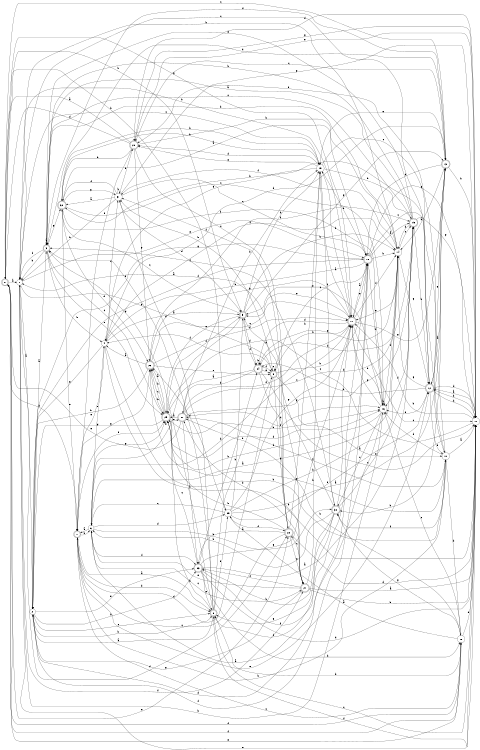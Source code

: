 digraph n27_9 {
__start0 [label="" shape="none"];

rankdir=LR;
size="8,5";

s0 [style="rounded,filled", color="black", fillcolor="white" shape="doublecircle", label="0"];
s1 [style="filled", color="black", fillcolor="white" shape="circle", label="1"];
s2 [style="filled", color="black", fillcolor="white" shape="circle", label="2"];
s3 [style="rounded,filled", color="black", fillcolor="white" shape="doublecircle", label="3"];
s4 [style="filled", color="black", fillcolor="white" shape="circle", label="4"];
s5 [style="rounded,filled", color="black", fillcolor="white" shape="doublecircle", label="5"];
s6 [style="filled", color="black", fillcolor="white" shape="circle", label="6"];
s7 [style="rounded,filled", color="black", fillcolor="white" shape="doublecircle", label="7"];
s8 [style="rounded,filled", color="black", fillcolor="white" shape="doublecircle", label="8"];
s9 [style="rounded,filled", color="black", fillcolor="white" shape="doublecircle", label="9"];
s10 [style="filled", color="black", fillcolor="white" shape="circle", label="10"];
s11 [style="filled", color="black", fillcolor="white" shape="circle", label="11"];
s12 [style="rounded,filled", color="black", fillcolor="white" shape="doublecircle", label="12"];
s13 [style="rounded,filled", color="black", fillcolor="white" shape="doublecircle", label="13"];
s14 [style="filled", color="black", fillcolor="white" shape="circle", label="14"];
s15 [style="rounded,filled", color="black", fillcolor="white" shape="doublecircle", label="15"];
s16 [style="filled", color="black", fillcolor="white" shape="circle", label="16"];
s17 [style="rounded,filled", color="black", fillcolor="white" shape="doublecircle", label="17"];
s18 [style="rounded,filled", color="black", fillcolor="white" shape="doublecircle", label="18"];
s19 [style="filled", color="black", fillcolor="white" shape="circle", label="19"];
s20 [style="rounded,filled", color="black", fillcolor="white" shape="doublecircle", label="20"];
s21 [style="rounded,filled", color="black", fillcolor="white" shape="doublecircle", label="21"];
s22 [style="rounded,filled", color="black", fillcolor="white" shape="doublecircle", label="22"];
s23 [style="rounded,filled", color="black", fillcolor="white" shape="doublecircle", label="23"];
s24 [style="rounded,filled", color="black", fillcolor="white" shape="doublecircle", label="24"];
s25 [style="rounded,filled", color="black", fillcolor="white" shape="doublecircle", label="25"];
s26 [style="rounded,filled", color="black", fillcolor="white" shape="doublecircle", label="26"];
s27 [style="rounded,filled", color="black", fillcolor="white" shape="doublecircle", label="27"];
s28 [style="filled", color="black", fillcolor="white" shape="circle", label="28"];
s29 [style="filled", color="black", fillcolor="white" shape="circle", label="29"];
s30 [style="rounded,filled", color="black", fillcolor="white" shape="doublecircle", label="30"];
s31 [style="filled", color="black", fillcolor="white" shape="circle", label="31"];
s32 [style="rounded,filled", color="black", fillcolor="white" shape="doublecircle", label="32"];
s0 -> s1 [label="a"];
s0 -> s29 [label="b"];
s0 -> s13 [label="c"];
s0 -> s7 [label="d"];
s0 -> s22 [label="e"];
s0 -> s28 [label="f"];
s0 -> s17 [label="g"];
s0 -> s5 [label="h"];
s1 -> s2 [label="a"];
s1 -> s17 [label="b"];
s1 -> s19 [label="c"];
s1 -> s22 [label="d"];
s1 -> s18 [label="e"];
s1 -> s21 [label="f"];
s1 -> s9 [label="g"];
s1 -> s16 [label="h"];
s2 -> s3 [label="a"];
s2 -> s8 [label="b"];
s2 -> s8 [label="c"];
s2 -> s18 [label="d"];
s2 -> s23 [label="e"];
s2 -> s18 [label="f"];
s2 -> s18 [label="g"];
s2 -> s23 [label="h"];
s3 -> s3 [label="a"];
s3 -> s4 [label="b"];
s3 -> s25 [label="c"];
s3 -> s13 [label="d"];
s3 -> s25 [label="e"];
s3 -> s1 [label="f"];
s3 -> s32 [label="g"];
s3 -> s1 [label="h"];
s4 -> s5 [label="a"];
s4 -> s11 [label="b"];
s4 -> s31 [label="c"];
s4 -> s13 [label="d"];
s4 -> s7 [label="e"];
s4 -> s14 [label="f"];
s4 -> s2 [label="g"];
s4 -> s10 [label="h"];
s5 -> s6 [label="a"];
s5 -> s14 [label="b"];
s5 -> s32 [label="c"];
s5 -> s24 [label="d"];
s5 -> s25 [label="e"];
s5 -> s24 [label="f"];
s5 -> s13 [label="g"];
s5 -> s19 [label="h"];
s6 -> s7 [label="a"];
s6 -> s30 [label="b"];
s6 -> s21 [label="c"];
s6 -> s29 [label="d"];
s6 -> s4 [label="e"];
s6 -> s23 [label="f"];
s6 -> s25 [label="g"];
s6 -> s17 [label="h"];
s7 -> s8 [label="a"];
s7 -> s6 [label="b"];
s7 -> s28 [label="c"];
s7 -> s8 [label="d"];
s7 -> s12 [label="e"];
s7 -> s25 [label="f"];
s7 -> s26 [label="g"];
s7 -> s10 [label="h"];
s8 -> s2 [label="a"];
s8 -> s9 [label="b"];
s8 -> s11 [label="c"];
s8 -> s31 [label="d"];
s8 -> s3 [label="e"];
s8 -> s29 [label="f"];
s8 -> s3 [label="g"];
s8 -> s25 [label="h"];
s9 -> s10 [label="a"];
s9 -> s18 [label="b"];
s9 -> s18 [label="c"];
s9 -> s7 [label="d"];
s9 -> s9 [label="e"];
s9 -> s4 [label="f"];
s9 -> s22 [label="g"];
s9 -> s31 [label="h"];
s10 -> s11 [label="a"];
s10 -> s28 [label="b"];
s10 -> s27 [label="c"];
s10 -> s16 [label="d"];
s10 -> s20 [label="e"];
s10 -> s30 [label="f"];
s10 -> s26 [label="g"];
s10 -> s32 [label="h"];
s11 -> s12 [label="a"];
s11 -> s12 [label="b"];
s11 -> s25 [label="c"];
s11 -> s20 [label="d"];
s11 -> s1 [label="e"];
s11 -> s8 [label="f"];
s11 -> s20 [label="g"];
s11 -> s17 [label="h"];
s12 -> s13 [label="a"];
s12 -> s24 [label="b"];
s12 -> s1 [label="c"];
s12 -> s11 [label="d"];
s12 -> s16 [label="e"];
s12 -> s10 [label="f"];
s12 -> s14 [label="g"];
s12 -> s11 [label="h"];
s13 -> s14 [label="a"];
s13 -> s30 [label="b"];
s13 -> s20 [label="c"];
s13 -> s18 [label="d"];
s13 -> s19 [label="e"];
s13 -> s3 [label="f"];
s13 -> s12 [label="g"];
s13 -> s11 [label="h"];
s14 -> s6 [label="a"];
s14 -> s1 [label="b"];
s14 -> s15 [label="c"];
s14 -> s24 [label="d"];
s14 -> s17 [label="e"];
s14 -> s31 [label="f"];
s14 -> s12 [label="g"];
s14 -> s3 [label="h"];
s15 -> s3 [label="a"];
s15 -> s12 [label="b"];
s15 -> s3 [label="c"];
s15 -> s14 [label="d"];
s15 -> s3 [label="e"];
s15 -> s16 [label="f"];
s15 -> s11 [label="g"];
s15 -> s3 [label="h"];
s16 -> s6 [label="a"];
s16 -> s17 [label="b"];
s16 -> s30 [label="c"];
s16 -> s25 [label="d"];
s16 -> s5 [label="e"];
s16 -> s14 [label="f"];
s16 -> s17 [label="g"];
s16 -> s16 [label="h"];
s17 -> s18 [label="a"];
s17 -> s19 [label="b"];
s17 -> s11 [label="c"];
s17 -> s24 [label="d"];
s17 -> s5 [label="e"];
s17 -> s14 [label="f"];
s17 -> s13 [label="g"];
s17 -> s9 [label="h"];
s18 -> s15 [label="a"];
s18 -> s4 [label="b"];
s18 -> s12 [label="c"];
s18 -> s16 [label="d"];
s18 -> s17 [label="e"];
s18 -> s2 [label="f"];
s18 -> s11 [label="g"];
s18 -> s14 [label="h"];
s19 -> s17 [label="a"];
s19 -> s18 [label="b"];
s19 -> s10 [label="c"];
s19 -> s20 [label="d"];
s19 -> s20 [label="e"];
s19 -> s30 [label="f"];
s19 -> s4 [label="g"];
s19 -> s15 [label="h"];
s20 -> s0 [label="a"];
s20 -> s14 [label="b"];
s20 -> s21 [label="c"];
s20 -> s0 [label="d"];
s20 -> s11 [label="e"];
s20 -> s7 [label="f"];
s20 -> s26 [label="g"];
s20 -> s32 [label="h"];
s21 -> s11 [label="a"];
s21 -> s11 [label="b"];
s21 -> s22 [label="c"];
s21 -> s27 [label="d"];
s21 -> s6 [label="e"];
s21 -> s23 [label="f"];
s21 -> s2 [label="g"];
s21 -> s19 [label="h"];
s22 -> s23 [label="a"];
s22 -> s25 [label="b"];
s22 -> s7 [label="c"];
s22 -> s11 [label="d"];
s22 -> s21 [label="e"];
s22 -> s31 [label="f"];
s22 -> s5 [label="g"];
s22 -> s19 [label="h"];
s23 -> s15 [label="a"];
s23 -> s24 [label="b"];
s23 -> s25 [label="c"];
s23 -> s11 [label="d"];
s23 -> s8 [label="e"];
s23 -> s18 [label="f"];
s23 -> s17 [label="g"];
s23 -> s28 [label="h"];
s24 -> s25 [label="a"];
s24 -> s27 [label="b"];
s24 -> s11 [label="c"];
s24 -> s21 [label="d"];
s24 -> s9 [label="e"];
s24 -> s9 [label="f"];
s24 -> s14 [label="g"];
s24 -> s24 [label="h"];
s25 -> s26 [label="a"];
s25 -> s26 [label="b"];
s25 -> s26 [label="c"];
s25 -> s16 [label="d"];
s25 -> s27 [label="e"];
s25 -> s5 [label="f"];
s25 -> s2 [label="g"];
s25 -> s16 [label="h"];
s26 -> s4 [label="a"];
s26 -> s2 [label="b"];
s26 -> s17 [label="c"];
s26 -> s17 [label="d"];
s26 -> s9 [label="e"];
s26 -> s15 [label="f"];
s26 -> s17 [label="g"];
s26 -> s25 [label="h"];
s27 -> s25 [label="a"];
s27 -> s19 [label="b"];
s27 -> s15 [label="c"];
s27 -> s17 [label="d"];
s27 -> s0 [label="e"];
s27 -> s16 [label="f"];
s27 -> s15 [label="g"];
s27 -> s23 [label="h"];
s28 -> s29 [label="a"];
s28 -> s27 [label="b"];
s28 -> s16 [label="c"];
s28 -> s11 [label="d"];
s28 -> s0 [label="e"];
s28 -> s0 [label="f"];
s28 -> s30 [label="g"];
s28 -> s8 [label="h"];
s29 -> s13 [label="a"];
s29 -> s5 [label="b"];
s29 -> s6 [label="c"];
s29 -> s26 [label="d"];
s29 -> s12 [label="e"];
s29 -> s22 [label="f"];
s29 -> s17 [label="g"];
s29 -> s14 [label="h"];
s30 -> s1 [label="a"];
s30 -> s23 [label="b"];
s30 -> s3 [label="c"];
s30 -> s17 [label="d"];
s30 -> s15 [label="e"];
s30 -> s8 [label="f"];
s30 -> s8 [label="g"];
s30 -> s6 [label="h"];
s31 -> s32 [label="a"];
s31 -> s31 [label="b"];
s31 -> s18 [label="c"];
s31 -> s5 [label="d"];
s31 -> s20 [label="e"];
s31 -> s32 [label="f"];
s31 -> s11 [label="g"];
s31 -> s1 [label="h"];
s32 -> s18 [label="a"];
s32 -> s19 [label="b"];
s32 -> s16 [label="c"];
s32 -> s26 [label="d"];
s32 -> s7 [label="e"];
s32 -> s16 [label="f"];
s32 -> s31 [label="g"];
s32 -> s19 [label="h"];

}